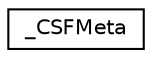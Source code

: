 digraph "Graphical Class Hierarchy"
{
 // LATEX_PDF_SIZE
  edge [fontname="Helvetica",fontsize="10",labelfontname="Helvetica",labelfontsize="10"];
  node [fontname="Helvetica",fontsize="10",shape=record];
  rankdir="LR";
  Node0 [label="_CSFMeta",height=0.2,width=0.4,color="black", fillcolor="white", style="filled",URL="$struct___c_s_f_meta.html",tooltip=" "];
}
